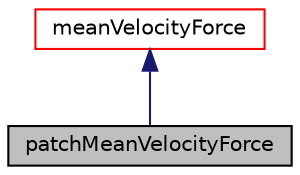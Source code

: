 digraph "patchMeanVelocityForce"
{
  bgcolor="transparent";
  edge [fontname="Helvetica",fontsize="10",labelfontname="Helvetica",labelfontsize="10"];
  node [fontname="Helvetica",fontsize="10",shape=record];
  Node1 [label="patchMeanVelocityForce",height=0.2,width=0.4,color="black", fillcolor="grey75", style="filled", fontcolor="black"];
  Node2 -> Node1 [dir="back",color="midnightblue",fontsize="10",style="solid",fontname="Helvetica"];
  Node2 [label="meanVelocityForce",height=0.2,width=0.4,color="red",URL="$a01492.html",tooltip="Calculates and applies the force necessary to maintain the specified mean velocity. "];
}
